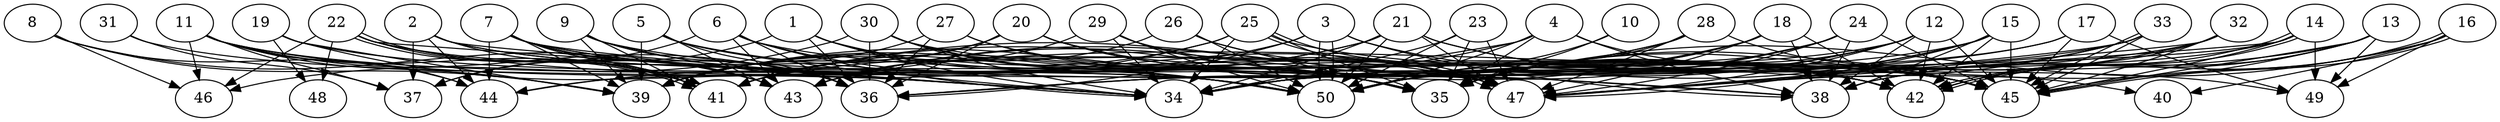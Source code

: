 // DAG automatically generated by daggen at Thu Oct  3 14:07:58 2019
// ./daggen --dot -n 50 --ccr 0.4 --fat 0.9 --regular 0.9 --density 0.6 --mindata 5242880 --maxdata 52428800 
digraph G {
  1 [size="23708160", alpha="0.13", expect_size="9483264"] 
  1 -> 34 [size ="9483264"]
  1 -> 36 [size ="9483264"]
  1 -> 37 [size ="9483264"]
  1 -> 47 [size ="9483264"]
  1 -> 50 [size ="9483264"]
  2 [size="44748800", alpha="0.17", expect_size="17899520"] 
  2 -> 34 [size ="17899520"]
  2 -> 35 [size ="17899520"]
  2 -> 37 [size ="17899520"]
  2 -> 41 [size ="17899520"]
  2 -> 44 [size ="17899520"]
  2 -> 50 [size ="17899520"]
  3 [size="126592000", alpha="0.03", expect_size="50636800"] 
  3 -> 36 [size ="50636800"]
  3 -> 38 [size ="50636800"]
  3 -> 39 [size ="50636800"]
  3 -> 42 [size ="50636800"]
  3 -> 50 [size ="50636800"]
  3 -> 50 [size ="50636800"]
  4 [size="67133440", alpha="0.12", expect_size="26853376"] 
  4 -> 34 [size ="26853376"]
  4 -> 35 [size ="26853376"]
  4 -> 38 [size ="26853376"]
  4 -> 39 [size ="26853376"]
  4 -> 42 [size ="26853376"]
  4 -> 50 [size ="26853376"]
  5 [size="118169600", alpha="0.11", expect_size="47267840"] 
  5 -> 34 [size ="47267840"]
  5 -> 36 [size ="47267840"]
  5 -> 39 [size ="47267840"]
  5 -> 40 [size ="47267840"]
  5 -> 43 [size ="47267840"]
  6 [size="106542080", alpha="0.16", expect_size="42616832"] 
  6 -> 34 [size ="42616832"]
  6 -> 36 [size ="42616832"]
  6 -> 37 [size ="42616832"]
  6 -> 43 [size ="42616832"]
  6 -> 45 [size ="42616832"]
  6 -> 50 [size ="42616832"]
  7 [size="98595840", alpha="0.05", expect_size="39438336"] 
  7 -> 34 [size ="39438336"]
  7 -> 36 [size ="39438336"]
  7 -> 38 [size ="39438336"]
  7 -> 39 [size ="39438336"]
  7 -> 41 [size ="39438336"]
  7 -> 43 [size ="39438336"]
  7 -> 44 [size ="39438336"]
  7 -> 45 [size ="39438336"]
  8 [size="88432640", alpha="0.09", expect_size="35373056"] 
  8 -> 39 [size ="35373056"]
  8 -> 43 [size ="35373056"]
  8 -> 44 [size ="35373056"]
  8 -> 46 [size ="35373056"]
  9 [size="44500480", alpha="0.14", expect_size="17800192"] 
  9 -> 35 [size ="17800192"]
  9 -> 36 [size ="17800192"]
  9 -> 39 [size ="17800192"]
  9 -> 41 [size ="17800192"]
  9 -> 45 [size ="17800192"]
  10 [size="98273280", alpha="0.06", expect_size="39309312"] 
  10 -> 35 [size ="39309312"]
  10 -> 50 [size ="39309312"]
  11 [size="58931200", alpha="0.15", expect_size="23572480"] 
  11 -> 36 [size ="23572480"]
  11 -> 37 [size ="23572480"]
  11 -> 39 [size ="23572480"]
  11 -> 41 [size ="23572480"]
  11 -> 42 [size ="23572480"]
  11 -> 44 [size ="23572480"]
  11 -> 46 [size ="23572480"]
  11 -> 50 [size ="23572480"]
  12 [size="15695360", alpha="0.03", expect_size="6278144"] 
  12 -> 34 [size ="6278144"]
  12 -> 35 [size ="6278144"]
  12 -> 38 [size ="6278144"]
  12 -> 41 [size ="6278144"]
  12 -> 42 [size ="6278144"]
  12 -> 45 [size ="6278144"]
  12 -> 47 [size ="6278144"]
  12 -> 50 [size ="6278144"]
  13 [size="117501440", alpha="0.08", expect_size="47000576"] 
  13 -> 38 [size ="47000576"]
  13 -> 42 [size ="47000576"]
  13 -> 43 [size ="47000576"]
  13 -> 45 [size ="47000576"]
  13 -> 47 [size ="47000576"]
  13 -> 49 [size ="47000576"]
  14 [size="14689280", alpha="0.04", expect_size="5875712"] 
  14 -> 42 [size ="5875712"]
  14 -> 42 [size ="5875712"]
  14 -> 44 [size ="5875712"]
  14 -> 45 [size ="5875712"]
  14 -> 47 [size ="5875712"]
  14 -> 49 [size ="5875712"]
  14 -> 50 [size ="5875712"]
  15 [size="86282240", alpha="0.06", expect_size="34512896"] 
  15 -> 34 [size ="34512896"]
  15 -> 36 [size ="34512896"]
  15 -> 38 [size ="34512896"]
  15 -> 42 [size ="34512896"]
  15 -> 45 [size ="34512896"]
  15 -> 47 [size ="34512896"]
  15 -> 50 [size ="34512896"]
  16 [size="30515200", alpha="0.00", expect_size="12206080"] 
  16 -> 35 [size ="12206080"]
  16 -> 38 [size ="12206080"]
  16 -> 40 [size ="12206080"]
  16 -> 45 [size ="12206080"]
  16 -> 45 [size ="12206080"]
  16 -> 49 [size ="12206080"]
  17 [size="127413760", alpha="0.03", expect_size="50965504"] 
  17 -> 34 [size ="50965504"]
  17 -> 36 [size ="50965504"]
  17 -> 45 [size ="50965504"]
  17 -> 49 [size ="50965504"]
  18 [size="38679040", alpha="0.16", expect_size="15471616"] 
  18 -> 36 [size ="15471616"]
  18 -> 38 [size ="15471616"]
  18 -> 42 [size ="15471616"]
  18 -> 43 [size ="15471616"]
  18 -> 47 [size ="15471616"]
  18 -> 50 [size ="15471616"]
  19 [size="90926080", alpha="0.02", expect_size="36370432"] 
  19 -> 34 [size ="36370432"]
  19 -> 39 [size ="36370432"]
  19 -> 48 [size ="36370432"]
  19 -> 50 [size ="36370432"]
  20 [size="58135040", alpha="0.04", expect_size="23254016"] 
  20 -> 35 [size ="23254016"]
  20 -> 36 [size ="23254016"]
  20 -> 39 [size ="23254016"]
  20 -> 41 [size ="23254016"]
  20 -> 42 [size ="23254016"]
  20 -> 47 [size ="23254016"]
  21 [size="92252160", alpha="0.07", expect_size="36900864"] 
  21 -> 34 [size ="36900864"]
  21 -> 39 [size ="36900864"]
  21 -> 41 [size ="36900864"]
  21 -> 42 [size ="36900864"]
  21 -> 45 [size ="36900864"]
  21 -> 47 [size ="36900864"]
  21 -> 50 [size ="36900864"]
  22 [size="61491200", alpha="0.15", expect_size="24596480"] 
  22 -> 34 [size ="24596480"]
  22 -> 41 [size ="24596480"]
  22 -> 41 [size ="24596480"]
  22 -> 43 [size ="24596480"]
  22 -> 45 [size ="24596480"]
  22 -> 46 [size ="24596480"]
  22 -> 47 [size ="24596480"]
  22 -> 48 [size ="24596480"]
  23 [size="77301760", alpha="0.03", expect_size="30920704"] 
  23 -> 34 [size ="30920704"]
  23 -> 35 [size ="30920704"]
  23 -> 47 [size ="30920704"]
  23 -> 50 [size ="30920704"]
  24 [size="123537920", alpha="0.00", expect_size="49415168"] 
  24 -> 34 [size ="49415168"]
  24 -> 35 [size ="49415168"]
  24 -> 38 [size ="49415168"]
  24 -> 41 [size ="49415168"]
  24 -> 45 [size ="49415168"]
  24 -> 47 [size ="49415168"]
  25 [size="29288960", alpha="0.15", expect_size="11715584"] 
  25 -> 34 [size ="11715584"]
  25 -> 35 [size ="11715584"]
  25 -> 39 [size ="11715584"]
  25 -> 44 [size ="11715584"]
  25 -> 47 [size ="11715584"]
  25 -> 47 [size ="11715584"]
  25 -> 49 [size ="11715584"]
  26 [size="64046080", alpha="0.06", expect_size="25618432"] 
  26 -> 35 [size ="25618432"]
  26 -> 43 [size ="25618432"]
  26 -> 47 [size ="25618432"]
  26 -> 50 [size ="25618432"]
  27 [size="64491520", alpha="0.11", expect_size="25796608"] 
  27 -> 35 [size ="25796608"]
  27 -> 36 [size ="25796608"]
  27 -> 39 [size ="25796608"]
  27 -> 47 [size ="25796608"]
  28 [size="80496640", alpha="0.09", expect_size="32198656"] 
  28 -> 35 [size ="32198656"]
  28 -> 41 [size ="32198656"]
  28 -> 43 [size ="32198656"]
  28 -> 45 [size ="32198656"]
  28 -> 47 [size ="32198656"]
  29 [size="55104000", alpha="0.12", expect_size="22041600"] 
  29 -> 34 [size ="22041600"]
  29 -> 35 [size ="22041600"]
  29 -> 43 [size ="22041600"]
  29 -> 47 [size ="22041600"]
  29 -> 50 [size ="22041600"]
  30 [size="68203520", alpha="0.09", expect_size="27281408"] 
  30 -> 34 [size ="27281408"]
  30 -> 35 [size ="27281408"]
  30 -> 36 [size ="27281408"]
  30 -> 38 [size ="27281408"]
  30 -> 46 [size ="27281408"]
  30 -> 50 [size ="27281408"]
  31 [size="89620480", alpha="0.15", expect_size="35848192"] 
  31 -> 34 [size ="35848192"]
  31 -> 37 [size ="35848192"]
  32 [size="129958400", alpha="0.01", expect_size="51983360"] 
  32 -> 34 [size ="51983360"]
  32 -> 35 [size ="51983360"]
  32 -> 42 [size ="51983360"]
  32 -> 45 [size ="51983360"]
  32 -> 47 [size ="51983360"]
  33 [size="102888960", alpha="0.04", expect_size="41155584"] 
  33 -> 34 [size ="41155584"]
  33 -> 35 [size ="41155584"]
  33 -> 45 [size ="41155584"]
  33 -> 45 [size ="41155584"]
  33 -> 47 [size ="41155584"]
  33 -> 50 [size ="41155584"]
  34 [size="121904640", alpha="0.08", expect_size="48761856"] 
  35 [size="123064320", alpha="0.04", expect_size="49225728"] 
  36 [size="93465600", alpha="0.04", expect_size="37386240"] 
  37 [size="126548480", alpha="0.02", expect_size="50619392"] 
  38 [size="71869440", alpha="0.05", expect_size="28747776"] 
  39 [size="122726400", alpha="0.01", expect_size="49090560"] 
  40 [size="74577920", alpha="0.05", expect_size="29831168"] 
  41 [size="130560000", alpha="0.02", expect_size="52224000"] 
  42 [size="100567040", alpha="0.07", expect_size="40226816"] 
  43 [size="105152000", alpha="0.04", expect_size="42060800"] 
  44 [size="130744320", alpha="0.19", expect_size="52297728"] 
  45 [size="60963840", alpha="0.16", expect_size="24385536"] 
  46 [size="86950400", alpha="0.03", expect_size="34780160"] 
  47 [size="108149760", alpha="0.18", expect_size="43259904"] 
  48 [size="120903680", alpha="0.04", expect_size="48361472"] 
  49 [size="32821760", alpha="0.18", expect_size="13128704"] 
  50 [size="39690240", alpha="0.01", expect_size="15876096"] 
}
